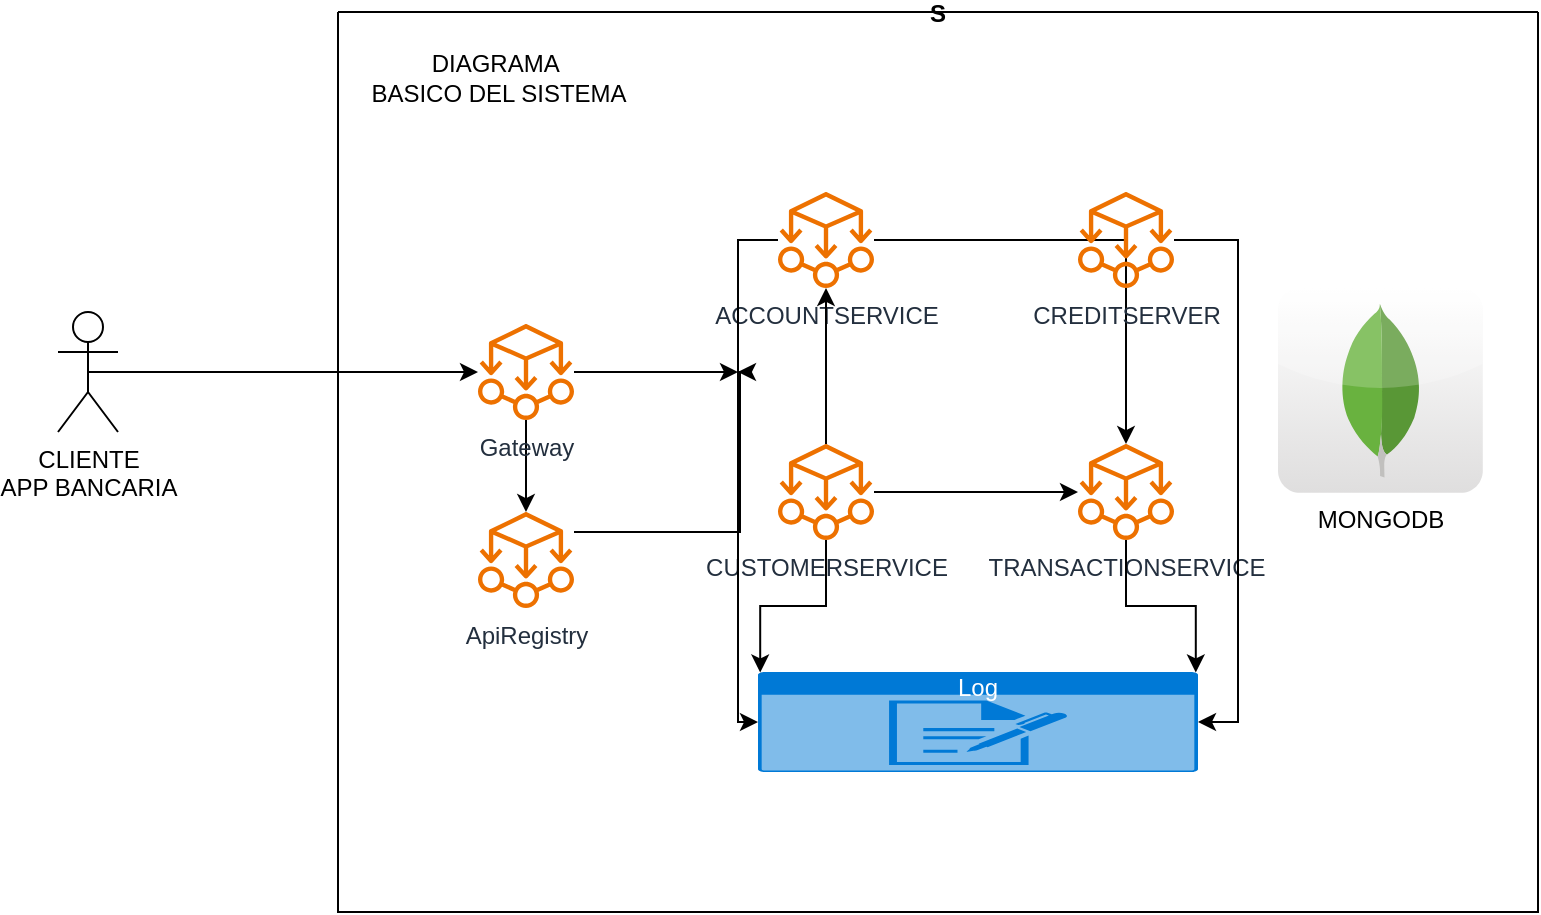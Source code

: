 <mxfile version="24.7.17">
  <diagram name="Página-1" id="nYfyMHs2D9rC0miNKQ9X">
    <mxGraphModel dx="2074" dy="1204" grid="1" gridSize="10" guides="1" tooltips="1" connect="1" arrows="1" fold="1" page="1" pageScale="1" pageWidth="1169" pageHeight="827" math="0" shadow="0">
      <root>
        <mxCell id="0" />
        <mxCell id="1" parent="0" />
        <mxCell id="p3bHe5o3-1bd0Q0DaY_P-1" value="S" style="swimlane;startSize=0;" parent="1" vertex="1">
          <mxGeometry x="270" y="150" width="600" height="450" as="geometry" />
        </mxCell>
        <mxCell id="p3bHe5o3-1bd0Q0DaY_P-15" style="edgeStyle=orthogonalEdgeStyle;rounded=0;orthogonalLoop=1;jettySize=auto;html=1;" parent="p3bHe5o3-1bd0Q0DaY_P-1" source="p3bHe5o3-1bd0Q0DaY_P-4" target="p3bHe5o3-1bd0Q0DaY_P-7" edge="1">
          <mxGeometry relative="1" as="geometry" />
        </mxCell>
        <mxCell id="p3bHe5o3-1bd0Q0DaY_P-4" value="ACCOUNTSERVICE" style="sketch=0;outlineConnect=0;fontColor=#232F3E;gradientColor=none;fillColor=#ED7100;strokeColor=none;dashed=0;verticalLabelPosition=bottom;verticalAlign=top;align=center;html=1;fontSize=12;fontStyle=0;aspect=fixed;pointerEvents=1;shape=mxgraph.aws4.ec2_aws_microservice_extractor_for_net;" parent="p3bHe5o3-1bd0Q0DaY_P-1" vertex="1">
          <mxGeometry x="220" y="90" width="48" height="48" as="geometry" />
        </mxCell>
        <mxCell id="p3bHe5o3-1bd0Q0DaY_P-16" style="edgeStyle=orthogonalEdgeStyle;rounded=0;orthogonalLoop=1;jettySize=auto;html=1;" parent="p3bHe5o3-1bd0Q0DaY_P-1" source="p3bHe5o3-1bd0Q0DaY_P-5" target="p3bHe5o3-1bd0Q0DaY_P-7" edge="1">
          <mxGeometry relative="1" as="geometry" />
        </mxCell>
        <mxCell id="p3bHe5o3-1bd0Q0DaY_P-17" style="edgeStyle=orthogonalEdgeStyle;rounded=0;orthogonalLoop=1;jettySize=auto;html=1;" parent="p3bHe5o3-1bd0Q0DaY_P-1" source="p3bHe5o3-1bd0Q0DaY_P-5" target="p3bHe5o3-1bd0Q0DaY_P-4" edge="1">
          <mxGeometry relative="1" as="geometry" />
        </mxCell>
        <mxCell id="p3bHe5o3-1bd0Q0DaY_P-5" value="CUSTOMERSERVICE" style="sketch=0;outlineConnect=0;fontColor=#232F3E;gradientColor=none;fillColor=#ED7100;strokeColor=none;dashed=0;verticalLabelPosition=bottom;verticalAlign=top;align=center;html=1;fontSize=12;fontStyle=0;aspect=fixed;pointerEvents=1;shape=mxgraph.aws4.ec2_aws_microservice_extractor_for_net;" parent="p3bHe5o3-1bd0Q0DaY_P-1" vertex="1">
          <mxGeometry x="220" y="216" width="48" height="48" as="geometry" />
        </mxCell>
        <mxCell id="p3bHe5o3-1bd0Q0DaY_P-6" value="CREDITSERVER" style="sketch=0;outlineConnect=0;fontColor=#232F3E;gradientColor=none;fillColor=#ED7100;strokeColor=none;dashed=0;verticalLabelPosition=bottom;verticalAlign=top;align=center;html=1;fontSize=12;fontStyle=0;aspect=fixed;pointerEvents=1;shape=mxgraph.aws4.ec2_aws_microservice_extractor_for_net;" parent="p3bHe5o3-1bd0Q0DaY_P-1" vertex="1">
          <mxGeometry x="370" y="90" width="48" height="48" as="geometry" />
        </mxCell>
        <mxCell id="p3bHe5o3-1bd0Q0DaY_P-7" value="TRANSACTIONSERVICE" style="sketch=0;outlineConnect=0;fontColor=#232F3E;gradientColor=none;fillColor=#ED7100;strokeColor=none;dashed=0;verticalLabelPosition=bottom;verticalAlign=top;align=center;html=1;fontSize=12;fontStyle=0;aspect=fixed;pointerEvents=1;shape=mxgraph.aws4.ec2_aws_microservice_extractor_for_net;" parent="p3bHe5o3-1bd0Q0DaY_P-1" vertex="1">
          <mxGeometry x="370" y="216" width="48" height="48" as="geometry" />
        </mxCell>
        <mxCell id="p3bHe5o3-1bd0Q0DaY_P-9" value="Log" style="html=1;whiteSpace=wrap;strokeColor=none;fillColor=#0079D6;labelPosition=center;verticalLabelPosition=middle;verticalAlign=top;align=center;fontSize=12;outlineConnect=0;spacingTop=-6;fontColor=#FFFFFF;sketch=0;shape=mxgraph.sitemap.log;" parent="p3bHe5o3-1bd0Q0DaY_P-1" vertex="1">
          <mxGeometry x="210" y="330" width="220" height="50" as="geometry" />
        </mxCell>
        <mxCell id="p3bHe5o3-1bd0Q0DaY_P-23" style="edgeStyle=orthogonalEdgeStyle;rounded=0;orthogonalLoop=1;jettySize=auto;html=1;" parent="p3bHe5o3-1bd0Q0DaY_P-1" source="p3bHe5o3-1bd0Q0DaY_P-10" edge="1">
          <mxGeometry relative="1" as="geometry">
            <mxPoint x="200" y="180" as="targetPoint" />
          </mxGeometry>
        </mxCell>
        <mxCell id="x5yeautjOvMu38n8IGU6-2" value="" style="edgeStyle=orthogonalEdgeStyle;rounded=0;orthogonalLoop=1;jettySize=auto;html=1;" edge="1" parent="p3bHe5o3-1bd0Q0DaY_P-1" source="p3bHe5o3-1bd0Q0DaY_P-10" target="x5yeautjOvMu38n8IGU6-1">
          <mxGeometry relative="1" as="geometry" />
        </mxCell>
        <mxCell id="p3bHe5o3-1bd0Q0DaY_P-10" value="Gateway" style="sketch=0;outlineConnect=0;fontColor=#232F3E;gradientColor=none;fillColor=#ED7100;strokeColor=none;dashed=0;verticalLabelPosition=bottom;verticalAlign=top;align=center;html=1;fontSize=12;fontStyle=0;aspect=fixed;pointerEvents=1;shape=mxgraph.aws4.ec2_aws_microservice_extractor_for_net;" parent="p3bHe5o3-1bd0Q0DaY_P-1" vertex="1">
          <mxGeometry x="70" y="156" width="48" height="48" as="geometry" />
        </mxCell>
        <mxCell id="p3bHe5o3-1bd0Q0DaY_P-11" style="edgeStyle=orthogonalEdgeStyle;rounded=0;orthogonalLoop=1;jettySize=auto;html=1;entryX=0;entryY=0.5;entryDx=0;entryDy=0;entryPerimeter=0;" parent="p3bHe5o3-1bd0Q0DaY_P-1" source="p3bHe5o3-1bd0Q0DaY_P-4" target="p3bHe5o3-1bd0Q0DaY_P-9" edge="1">
          <mxGeometry relative="1" as="geometry">
            <Array as="points">
              <mxPoint x="200" y="114" />
              <mxPoint x="200" y="355" />
            </Array>
          </mxGeometry>
        </mxCell>
        <mxCell id="p3bHe5o3-1bd0Q0DaY_P-12" style="edgeStyle=orthogonalEdgeStyle;rounded=0;orthogonalLoop=1;jettySize=auto;html=1;entryX=0.005;entryY=0.005;entryDx=0;entryDy=0;entryPerimeter=0;" parent="p3bHe5o3-1bd0Q0DaY_P-1" source="p3bHe5o3-1bd0Q0DaY_P-5" target="p3bHe5o3-1bd0Q0DaY_P-9" edge="1">
          <mxGeometry relative="1" as="geometry" />
        </mxCell>
        <mxCell id="p3bHe5o3-1bd0Q0DaY_P-13" style="edgeStyle=orthogonalEdgeStyle;rounded=0;orthogonalLoop=1;jettySize=auto;html=1;entryX=0.995;entryY=0.005;entryDx=0;entryDy=0;entryPerimeter=0;" parent="p3bHe5o3-1bd0Q0DaY_P-1" source="p3bHe5o3-1bd0Q0DaY_P-7" target="p3bHe5o3-1bd0Q0DaY_P-9" edge="1">
          <mxGeometry relative="1" as="geometry" />
        </mxCell>
        <mxCell id="p3bHe5o3-1bd0Q0DaY_P-14" style="edgeStyle=orthogonalEdgeStyle;rounded=0;orthogonalLoop=1;jettySize=auto;html=1;entryX=1;entryY=0.5;entryDx=0;entryDy=0;entryPerimeter=0;" parent="p3bHe5o3-1bd0Q0DaY_P-1" source="p3bHe5o3-1bd0Q0DaY_P-6" target="p3bHe5o3-1bd0Q0DaY_P-9" edge="1">
          <mxGeometry relative="1" as="geometry">
            <Array as="points">
              <mxPoint x="450" y="114" />
              <mxPoint x="450" y="355" />
            </Array>
          </mxGeometry>
        </mxCell>
        <mxCell id="XuSWelnsq-YTAtwF_0Lg-1" value="MONGODB" style="dashed=0;outlineConnect=0;html=1;align=center;labelPosition=center;verticalLabelPosition=bottom;verticalAlign=top;shape=mxgraph.webicons.mongodb;gradientColor=#DFDEDE" parent="p3bHe5o3-1bd0Q0DaY_P-1" vertex="1">
          <mxGeometry x="470" y="138" width="102.4" height="102.4" as="geometry" />
        </mxCell>
        <mxCell id="x5yeautjOvMu38n8IGU6-5" style="edgeStyle=orthogonalEdgeStyle;rounded=0;orthogonalLoop=1;jettySize=auto;html=1;" edge="1" parent="p3bHe5o3-1bd0Q0DaY_P-1" source="x5yeautjOvMu38n8IGU6-1">
          <mxGeometry relative="1" as="geometry">
            <mxPoint x="200" y="180" as="targetPoint" />
            <Array as="points">
              <mxPoint x="201" y="260" />
            </Array>
          </mxGeometry>
        </mxCell>
        <mxCell id="x5yeautjOvMu38n8IGU6-1" value="ApiRegistry" style="sketch=0;outlineConnect=0;fontColor=#232F3E;gradientColor=none;fillColor=#ED7100;strokeColor=none;dashed=0;verticalLabelPosition=bottom;verticalAlign=top;align=center;html=1;fontSize=12;fontStyle=0;aspect=fixed;pointerEvents=1;shape=mxgraph.aws4.ec2_aws_microservice_extractor_for_net;" vertex="1" parent="p3bHe5o3-1bd0Q0DaY_P-1">
          <mxGeometry x="70" y="250" width="48" height="48" as="geometry" />
        </mxCell>
        <mxCell id="p3bHe5o3-1bd0Q0DaY_P-3" value="CLIENTE&lt;br&gt;APP BANCARIA" style="shape=umlActor;verticalLabelPosition=bottom;verticalAlign=top;html=1;outlineConnect=0;" parent="1" vertex="1">
          <mxGeometry x="130" y="300" width="30" height="60" as="geometry" />
        </mxCell>
        <mxCell id="p3bHe5o3-1bd0Q0DaY_P-19" value="DIAGRAMA&amp;nbsp;&lt;div&gt;BASICO DEL SISTEMA&lt;/div&gt;" style="text;html=1;align=center;verticalAlign=middle;resizable=0;points=[];autosize=1;strokeColor=none;fillColor=none;" parent="1" vertex="1">
          <mxGeometry x="275" y="163" width="150" height="40" as="geometry" />
        </mxCell>
        <mxCell id="p3bHe5o3-1bd0Q0DaY_P-20" style="edgeStyle=orthogonalEdgeStyle;rounded=0;orthogonalLoop=1;jettySize=auto;html=1;exitX=0.5;exitY=0.5;exitDx=0;exitDy=0;exitPerimeter=0;" parent="1" source="p3bHe5o3-1bd0Q0DaY_P-3" target="p3bHe5o3-1bd0Q0DaY_P-10" edge="1">
          <mxGeometry relative="1" as="geometry" />
        </mxCell>
      </root>
    </mxGraphModel>
  </diagram>
</mxfile>
